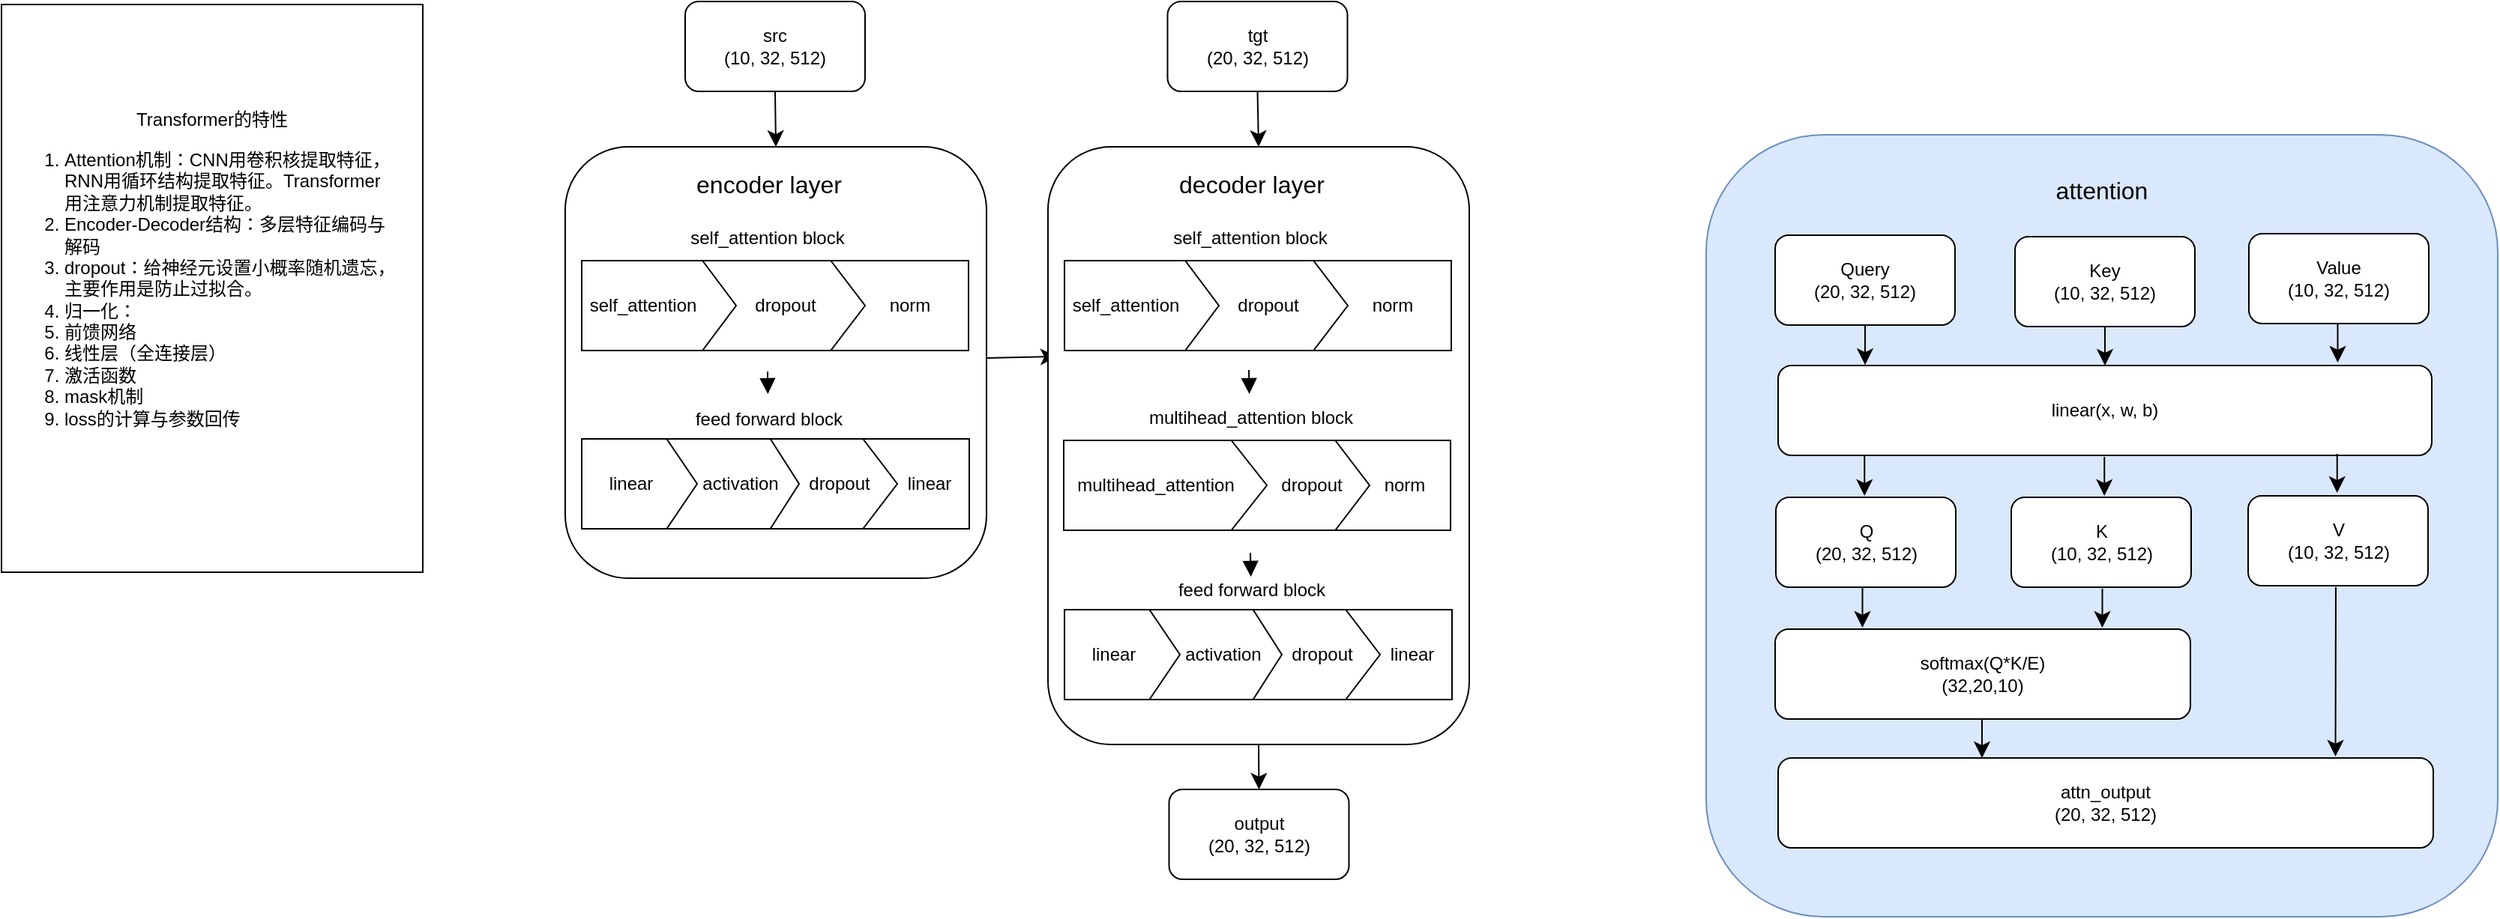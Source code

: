 <mxfile version="24.7.10">
  <diagram name="第 1 页" id="qHCgXSYTzzumiglc0Adv">
    <mxGraphModel dx="1558" dy="536" grid="0" gridSize="10" guides="1" tooltips="1" connect="1" arrows="1" fold="1" page="0" pageScale="1" pageWidth="827" pageHeight="1169" math="0" shadow="0">
      <root>
        <mxCell id="0" />
        <mxCell id="1" parent="0" />
        <mxCell id="DD-taFXnz9ZpeqrUZeBg-1" value="src&lt;div&gt;(10, 32, 512)&lt;/div&gt;" style="rounded=1;whiteSpace=wrap;html=1;" parent="1" vertex="1">
          <mxGeometry x="-48" y="37" width="120" height="60" as="geometry" />
        </mxCell>
        <mxCell id="DD-taFXnz9ZpeqrUZeBg-2" value="&lt;div&gt;output&lt;br&gt;(20, 32, 512)&lt;/div&gt;" style="rounded=1;whiteSpace=wrap;html=1;" parent="1" vertex="1">
          <mxGeometry x="274.75" y="563" width="120" height="60" as="geometry" />
        </mxCell>
        <mxCell id="vtAY9cTU2vYuFBfP6n2g-100" value="" style="edgeStyle=none;curved=1;rounded=0;orthogonalLoop=1;jettySize=auto;html=1;fontSize=12;startSize=8;endSize=8;" parent="1" source="vtAY9cTU2vYuFBfP6n2g-21" edge="1">
          <mxGeometry relative="1" as="geometry">
            <mxPoint x="200" y="274" as="targetPoint" />
          </mxGeometry>
        </mxCell>
        <mxCell id="vtAY9cTU2vYuFBfP6n2g-21" value="" style="rounded=1;whiteSpace=wrap;html=1;" parent="1" vertex="1">
          <mxGeometry x="-128" y="134" width="281" height="288" as="geometry" />
        </mxCell>
        <mxCell id="vtAY9cTU2vYuFBfP6n2g-27" value="&lt;font style=&quot;font-size: 12px;&quot;&gt;self_attention block&lt;/font&gt;" style="text;html=1;align=center;verticalAlign=middle;whiteSpace=wrap;rounded=0;fontSize=16;" parent="1" vertex="1">
          <mxGeometry x="-55" y="178" width="123.5" height="30" as="geometry" />
        </mxCell>
        <mxCell id="vtAY9cTU2vYuFBfP6n2g-35" value="&lt;font style=&quot;font-size: 12px;&quot;&gt;feed forward block&lt;/font&gt;" style="text;html=1;align=center;verticalAlign=middle;whiteSpace=wrap;rounded=0;fontSize=16;" parent="1" vertex="1">
          <mxGeometry x="-54.25" y="299" width="123.5" height="30" as="geometry" />
        </mxCell>
        <mxCell id="vtAY9cTU2vYuFBfP6n2g-36" value="encoder layer" style="text;html=1;align=center;verticalAlign=middle;whiteSpace=wrap;rounded=0;fontSize=16;" parent="1" vertex="1">
          <mxGeometry x="-52.25" y="144" width="120.25" height="30" as="geometry" />
        </mxCell>
        <mxCell id="vtAY9cTU2vYuFBfP6n2g-44" value="" style="rounded=0;whiteSpace=wrap;html=1;" parent="1" vertex="1">
          <mxGeometry x="21" y="210" width="120" height="60" as="geometry" />
        </mxCell>
        <mxCell id="vtAY9cTU2vYuFBfP6n2g-45" value="" style="verticalLabelPosition=bottom;verticalAlign=top;html=1;shape=offPageConnector;rounded=0;size=0.211;direction=north;" parent="1" vertex="1">
          <mxGeometry x="-36.5" y="210" width="108.5" height="60" as="geometry" />
        </mxCell>
        <mxCell id="vtAY9cTU2vYuFBfP6n2g-47" value="" style="verticalLabelPosition=bottom;verticalAlign=top;html=1;shape=offPageConnector;rounded=0;size=0.218;direction=north;" parent="1" vertex="1">
          <mxGeometry x="-117" y="210" width="103" height="60" as="geometry" />
        </mxCell>
        <mxCell id="vtAY9cTU2vYuFBfP6n2g-48" value="&lt;font style=&quot;font-size: 12px;&quot;&gt;self_attention&lt;/font&gt;" style="text;html=1;align=center;verticalAlign=middle;whiteSpace=wrap;rounded=0;fontSize=16;" parent="1" vertex="1">
          <mxGeometry x="-106" y="223" width="60" height="30" as="geometry" />
        </mxCell>
        <mxCell id="vtAY9cTU2vYuFBfP6n2g-49" value="&lt;font style=&quot;font-size: 12px;&quot;&gt;dropout&lt;/font&gt;" style="text;html=1;align=center;verticalAlign=middle;whiteSpace=wrap;rounded=0;fontSize=16;" parent="1" vertex="1">
          <mxGeometry x="-11" y="223" width="60" height="30" as="geometry" />
        </mxCell>
        <mxCell id="vtAY9cTU2vYuFBfP6n2g-50" value="&lt;font style=&quot;font-size: 12px;&quot;&gt;norm&lt;/font&gt;" style="text;html=1;align=center;verticalAlign=middle;whiteSpace=wrap;rounded=0;fontSize=16;" parent="1" vertex="1">
          <mxGeometry x="72" y="223" width="60" height="30" as="geometry" />
        </mxCell>
        <mxCell id="vtAY9cTU2vYuFBfP6n2g-51" value="" style="rounded=0;whiteSpace=wrap;html=1;" parent="1" vertex="1">
          <mxGeometry x="21.5" y="329" width="120" height="60" as="geometry" />
        </mxCell>
        <mxCell id="vtAY9cTU2vYuFBfP6n2g-52" value="" style="verticalLabelPosition=bottom;verticalAlign=top;html=1;shape=offPageConnector;rounded=0;size=0.211;direction=north;" parent="1" vertex="1">
          <mxGeometry x="-15" y="329" width="108.5" height="60" as="geometry" />
        </mxCell>
        <mxCell id="vtAY9cTU2vYuFBfP6n2g-53" value="" style="verticalLabelPosition=bottom;verticalAlign=top;html=1;shape=offPageConnector;rounded=0;size=0.218;direction=north;" parent="1" vertex="1">
          <mxGeometry x="-60" y="329" width="88" height="60" as="geometry" />
        </mxCell>
        <mxCell id="vtAY9cTU2vYuFBfP6n2g-54" value="&lt;font style=&quot;font-size: 12px;&quot;&gt;activation&lt;/font&gt;" style="text;html=1;align=center;verticalAlign=middle;whiteSpace=wrap;rounded=0;fontSize=16;" parent="1" vertex="1">
          <mxGeometry x="-41" y="341.5" width="60" height="30" as="geometry" />
        </mxCell>
        <mxCell id="vtAY9cTU2vYuFBfP6n2g-55" value="&lt;font style=&quot;font-size: 12px;&quot;&gt;dropout&lt;/font&gt;" style="text;html=1;align=center;verticalAlign=middle;whiteSpace=wrap;rounded=0;fontSize=16;" parent="1" vertex="1">
          <mxGeometry x="24.5" y="342" width="60" height="30" as="geometry" />
        </mxCell>
        <mxCell id="vtAY9cTU2vYuFBfP6n2g-56" value="&lt;font style=&quot;font-size: 12px;&quot;&gt;linear&lt;/font&gt;" style="text;html=1;align=center;verticalAlign=middle;whiteSpace=wrap;rounded=0;fontSize=16;" parent="1" vertex="1">
          <mxGeometry x="89" y="343" width="51.5" height="27" as="geometry" />
        </mxCell>
        <mxCell id="vtAY9cTU2vYuFBfP6n2g-57" value="" style="verticalLabelPosition=bottom;verticalAlign=top;html=1;shape=offPageConnector;rounded=0;size=0.264;direction=north;" parent="1" vertex="1">
          <mxGeometry x="-117" y="329" width="77" height="60" as="geometry" />
        </mxCell>
        <mxCell id="vtAY9cTU2vYuFBfP6n2g-58" value="&lt;font style=&quot;font-size: 12px;&quot;&gt;linear&lt;/font&gt;" style="text;html=1;align=center;verticalAlign=middle;whiteSpace=wrap;rounded=0;fontSize=16;" parent="1" vertex="1">
          <mxGeometry x="-114" y="342" width="60" height="30" as="geometry" />
        </mxCell>
        <mxCell id="vtAY9cTU2vYuFBfP6n2g-61" value="" style="endArrow=block;html=1;rounded=0;fontSize=12;startSize=8;endSize=8;curved=1;endFill=1;" parent="1" target="vtAY9cTU2vYuFBfP6n2g-35" edge="1">
          <mxGeometry width="50" height="50" relative="1" as="geometry">
            <mxPoint x="7" y="284" as="sourcePoint" />
            <mxPoint x="57" y="234" as="targetPoint" />
            <Array as="points">
              <mxPoint x="7" y="291" />
            </Array>
          </mxGeometry>
        </mxCell>
        <mxCell id="vtAY9cTU2vYuFBfP6n2g-62" value="" style="rounded=1;whiteSpace=wrap;html=1;" parent="1" vertex="1">
          <mxGeometry x="194" y="134" width="281" height="399" as="geometry" />
        </mxCell>
        <mxCell id="vtAY9cTU2vYuFBfP6n2g-63" value="&lt;font style=&quot;font-size: 12px;&quot;&gt;self_attention block&lt;/font&gt;" style="text;html=1;align=center;verticalAlign=middle;whiteSpace=wrap;rounded=0;fontSize=16;" parent="1" vertex="1">
          <mxGeometry x="267" y="178" width="123.5" height="30" as="geometry" />
        </mxCell>
        <mxCell id="vtAY9cTU2vYuFBfP6n2g-64" value="&lt;font style=&quot;font-size: 12px;&quot;&gt;feed forward block&lt;/font&gt;" style="text;html=1;align=center;verticalAlign=middle;whiteSpace=wrap;rounded=0;fontSize=16;" parent="1" vertex="1">
          <mxGeometry x="268" y="413" width="123.5" height="30" as="geometry" />
        </mxCell>
        <mxCell id="vtAY9cTU2vYuFBfP6n2g-65" value="decoder layer" style="text;html=1;align=center;verticalAlign=middle;whiteSpace=wrap;rounded=0;fontSize=16;" parent="1" vertex="1">
          <mxGeometry x="269.75" y="144" width="120.25" height="30" as="geometry" />
        </mxCell>
        <mxCell id="vtAY9cTU2vYuFBfP6n2g-66" value="" style="rounded=0;whiteSpace=wrap;html=1;" parent="1" vertex="1">
          <mxGeometry x="343" y="210" width="120" height="60" as="geometry" />
        </mxCell>
        <mxCell id="vtAY9cTU2vYuFBfP6n2g-67" value="" style="verticalLabelPosition=bottom;verticalAlign=top;html=1;shape=offPageConnector;rounded=0;size=0.211;direction=north;" parent="1" vertex="1">
          <mxGeometry x="285.5" y="210" width="108.5" height="60" as="geometry" />
        </mxCell>
        <mxCell id="vtAY9cTU2vYuFBfP6n2g-68" value="" style="verticalLabelPosition=bottom;verticalAlign=top;html=1;shape=offPageConnector;rounded=0;size=0.218;direction=north;" parent="1" vertex="1">
          <mxGeometry x="205" y="210" width="103" height="60" as="geometry" />
        </mxCell>
        <mxCell id="vtAY9cTU2vYuFBfP6n2g-69" value="&lt;font style=&quot;font-size: 12px;&quot;&gt;self_attention&lt;/font&gt;" style="text;html=1;align=center;verticalAlign=middle;whiteSpace=wrap;rounded=0;fontSize=16;" parent="1" vertex="1">
          <mxGeometry x="216" y="223" width="60" height="30" as="geometry" />
        </mxCell>
        <mxCell id="vtAY9cTU2vYuFBfP6n2g-70" value="&lt;font style=&quot;font-size: 12px;&quot;&gt;dropout&lt;/font&gt;" style="text;html=1;align=center;verticalAlign=middle;whiteSpace=wrap;rounded=0;fontSize=16;" parent="1" vertex="1">
          <mxGeometry x="311" y="223" width="60" height="30" as="geometry" />
        </mxCell>
        <mxCell id="vtAY9cTU2vYuFBfP6n2g-71" value="&lt;font style=&quot;font-size: 12px;&quot;&gt;norm&lt;/font&gt;" style="text;html=1;align=center;verticalAlign=middle;whiteSpace=wrap;rounded=0;fontSize=16;" parent="1" vertex="1">
          <mxGeometry x="394" y="223" width="60" height="30" as="geometry" />
        </mxCell>
        <mxCell id="vtAY9cTU2vYuFBfP6n2g-72" value="" style="rounded=0;whiteSpace=wrap;html=1;" parent="1" vertex="1">
          <mxGeometry x="343.5" y="443" width="120" height="60" as="geometry" />
        </mxCell>
        <mxCell id="vtAY9cTU2vYuFBfP6n2g-73" value="" style="verticalLabelPosition=bottom;verticalAlign=top;html=1;shape=offPageConnector;rounded=0;size=0.211;direction=north;" parent="1" vertex="1">
          <mxGeometry x="307" y="443" width="108.5" height="60" as="geometry" />
        </mxCell>
        <mxCell id="vtAY9cTU2vYuFBfP6n2g-74" value="" style="verticalLabelPosition=bottom;verticalAlign=top;html=1;shape=offPageConnector;rounded=0;size=0.218;direction=north;" parent="1" vertex="1">
          <mxGeometry x="262" y="443" width="88" height="60" as="geometry" />
        </mxCell>
        <mxCell id="vtAY9cTU2vYuFBfP6n2g-75" value="&lt;font style=&quot;font-size: 12px;&quot;&gt;activation&lt;/font&gt;" style="text;html=1;align=center;verticalAlign=middle;whiteSpace=wrap;rounded=0;fontSize=16;" parent="1" vertex="1">
          <mxGeometry x="281" y="455.5" width="60" height="30" as="geometry" />
        </mxCell>
        <mxCell id="vtAY9cTU2vYuFBfP6n2g-76" value="&lt;font style=&quot;font-size: 12px;&quot;&gt;dropout&lt;/font&gt;" style="text;html=1;align=center;verticalAlign=middle;whiteSpace=wrap;rounded=0;fontSize=16;" parent="1" vertex="1">
          <mxGeometry x="346.5" y="456" width="60" height="30" as="geometry" />
        </mxCell>
        <mxCell id="vtAY9cTU2vYuFBfP6n2g-77" value="&lt;font style=&quot;font-size: 12px;&quot;&gt;linear&lt;/font&gt;" style="text;html=1;align=center;verticalAlign=middle;whiteSpace=wrap;rounded=0;fontSize=16;" parent="1" vertex="1">
          <mxGeometry x="411" y="457" width="51.5" height="27" as="geometry" />
        </mxCell>
        <mxCell id="vtAY9cTU2vYuFBfP6n2g-78" value="" style="verticalLabelPosition=bottom;verticalAlign=top;html=1;shape=offPageConnector;rounded=0;size=0.264;direction=north;" parent="1" vertex="1">
          <mxGeometry x="205" y="443" width="77" height="60" as="geometry" />
        </mxCell>
        <mxCell id="vtAY9cTU2vYuFBfP6n2g-79" value="&lt;font style=&quot;font-size: 12px;&quot;&gt;linear&lt;/font&gt;" style="text;html=1;align=center;verticalAlign=middle;whiteSpace=wrap;rounded=0;fontSize=16;" parent="1" vertex="1">
          <mxGeometry x="208" y="456" width="60" height="30" as="geometry" />
        </mxCell>
        <mxCell id="vtAY9cTU2vYuFBfP6n2g-80" value="" style="endArrow=block;html=1;rounded=0;fontSize=12;startSize=8;endSize=8;curved=1;endFill=1;" parent="1" edge="1">
          <mxGeometry width="50" height="50" relative="1" as="geometry">
            <mxPoint x="329" y="405" as="sourcePoint" />
            <mxPoint x="329.312" y="421" as="targetPoint" />
            <Array as="points" />
          </mxGeometry>
        </mxCell>
        <mxCell id="vtAY9cTU2vYuFBfP6n2g-88" value="&lt;font style=&quot;font-size: 12px;&quot;&gt;multihead_attention block&lt;/font&gt;" style="text;html=1;align=center;verticalAlign=middle;whiteSpace=wrap;rounded=0;fontSize=16;" parent="1" vertex="1">
          <mxGeometry x="254.5" y="298" width="148.5" height="30" as="geometry" />
        </mxCell>
        <mxCell id="vtAY9cTU2vYuFBfP6n2g-89" value="" style="rounded=0;whiteSpace=wrap;html=1;" parent="1" vertex="1">
          <mxGeometry x="342.5" y="330" width="120" height="60" as="geometry" />
        </mxCell>
        <mxCell id="vtAY9cTU2vYuFBfP6n2g-90" value="" style="verticalLabelPosition=bottom;verticalAlign=top;html=1;shape=offPageConnector;rounded=0;size=0.211;direction=north;" parent="1" vertex="1">
          <mxGeometry x="300" y="330" width="108.5" height="60" as="geometry" />
        </mxCell>
        <mxCell id="vtAY9cTU2vYuFBfP6n2g-91" value="" style="verticalLabelPosition=bottom;verticalAlign=top;html=1;shape=offPageConnector;rounded=0;size=0.175;direction=north;" parent="1" vertex="1">
          <mxGeometry x="204.5" y="330" width="135.5" height="60" as="geometry" />
        </mxCell>
        <mxCell id="vtAY9cTU2vYuFBfP6n2g-92" value="&lt;font style=&quot;font-size: 12px;&quot;&gt;multihead_attention&lt;/font&gt;" style="text;html=1;align=center;verticalAlign=middle;whiteSpace=wrap;rounded=0;fontSize=16;" parent="1" vertex="1">
          <mxGeometry x="235.5" y="343" width="60" height="30" as="geometry" />
        </mxCell>
        <mxCell id="vtAY9cTU2vYuFBfP6n2g-93" value="&lt;font style=&quot;font-size: 12px;&quot;&gt;dropout&lt;/font&gt;" style="text;html=1;align=center;verticalAlign=middle;whiteSpace=wrap;rounded=0;fontSize=16;" parent="1" vertex="1">
          <mxGeometry x="339.5" y="343" width="60" height="30" as="geometry" />
        </mxCell>
        <mxCell id="vtAY9cTU2vYuFBfP6n2g-94" value="&lt;font style=&quot;font-size: 12px;&quot;&gt;norm&lt;/font&gt;" style="text;html=1;align=center;verticalAlign=middle;whiteSpace=wrap;rounded=0;fontSize=16;" parent="1" vertex="1">
          <mxGeometry x="401.5" y="343" width="60" height="30" as="geometry" />
        </mxCell>
        <mxCell id="vtAY9cTU2vYuFBfP6n2g-98" value="" style="endArrow=block;html=1;rounded=0;fontSize=12;startSize=8;endSize=8;curved=1;endFill=1;" parent="1" edge="1">
          <mxGeometry width="50" height="50" relative="1" as="geometry">
            <mxPoint x="328" y="283" as="sourcePoint" />
            <mxPoint x="328.312" y="299" as="targetPoint" />
            <Array as="points" />
          </mxGeometry>
        </mxCell>
        <mxCell id="vtAY9cTU2vYuFBfP6n2g-99" value="" style="endArrow=classic;html=1;rounded=0;fontSize=12;startSize=8;endSize=8;curved=1;exitX=0.5;exitY=1;exitDx=0;exitDy=0;entryX=0.5;entryY=0;entryDx=0;entryDy=0;" parent="1" source="DD-taFXnz9ZpeqrUZeBg-1" target="vtAY9cTU2vYuFBfP6n2g-21" edge="1">
          <mxGeometry width="50" height="50" relative="1" as="geometry">
            <mxPoint x="-25" y="228" as="sourcePoint" />
            <mxPoint x="25" y="178" as="targetPoint" />
          </mxGeometry>
        </mxCell>
        <mxCell id="vtAY9cTU2vYuFBfP6n2g-101" value="" style="endArrow=classic;html=1;rounded=0;fontSize=12;startSize=8;endSize=8;curved=1;exitX=0.5;exitY=1;exitDx=0;exitDy=0;entryX=0.5;entryY=0;entryDx=0;entryDy=0;" parent="1" source="vtAY9cTU2vYuFBfP6n2g-62" target="DD-taFXnz9ZpeqrUZeBg-2" edge="1">
          <mxGeometry width="50" height="50" relative="1" as="geometry">
            <mxPoint x="201" y="562" as="sourcePoint" />
            <mxPoint x="251" y="512" as="targetPoint" />
          </mxGeometry>
        </mxCell>
        <mxCell id="vtAY9cTU2vYuFBfP6n2g-104" value="" style="rounded=1;whiteSpace=wrap;html=1;fillColor=#dae8fc;strokeColor=#6c8ebf;" parent="1" vertex="1">
          <mxGeometry x="633" y="126" width="528" height="522" as="geometry" />
        </mxCell>
        <mxCell id="vtAY9cTU2vYuFBfP6n2g-105" value="Query&lt;br&gt;(20, 32, 512)" style="rounded=1;whiteSpace=wrap;html=1;" parent="1" vertex="1">
          <mxGeometry x="679" y="193" width="120" height="60" as="geometry" />
        </mxCell>
        <mxCell id="vtAY9cTU2vYuFBfP6n2g-106" value="Key&lt;br&gt;(10, 32, 512)" style="rounded=1;whiteSpace=wrap;html=1;" parent="1" vertex="1">
          <mxGeometry x="839" y="194" width="120" height="60" as="geometry" />
        </mxCell>
        <mxCell id="vtAY9cTU2vYuFBfP6n2g-107" value="Value&lt;br&gt;(10, 32, 512)" style="rounded=1;whiteSpace=wrap;html=1;" parent="1" vertex="1">
          <mxGeometry x="995" y="192" width="120" height="60" as="geometry" />
        </mxCell>
        <mxCell id="vtAY9cTU2vYuFBfP6n2g-108" value="linear(x, w, b)" style="rounded=1;whiteSpace=wrap;html=1;" parent="1" vertex="1">
          <mxGeometry x="681" y="280" width="436" height="60" as="geometry" />
        </mxCell>
        <mxCell id="vtAY9cTU2vYuFBfP6n2g-110" value="Q&lt;br&gt;(20, 32, 512)" style="rounded=1;whiteSpace=wrap;html=1;" parent="1" vertex="1">
          <mxGeometry x="679.5" y="368" width="120" height="60" as="geometry" />
        </mxCell>
        <mxCell id="vtAY9cTU2vYuFBfP6n2g-111" value="K&lt;br&gt;(10, 32, 512)" style="rounded=1;whiteSpace=wrap;html=1;" parent="1" vertex="1">
          <mxGeometry x="836.5" y="368" width="120" height="60" as="geometry" />
        </mxCell>
        <mxCell id="vtAY9cTU2vYuFBfP6n2g-112" value="V&lt;br&gt;(10, 32, 512)" style="rounded=1;whiteSpace=wrap;html=1;" parent="1" vertex="1">
          <mxGeometry x="994.5" y="367" width="120" height="60" as="geometry" />
        </mxCell>
        <mxCell id="vtAY9cTU2vYuFBfP6n2g-113" value="" style="endArrow=classic;html=1;rounded=0;fontSize=12;startSize=8;endSize=8;curved=1;entryX=0.133;entryY=-0.007;entryDx=0;entryDy=0;exitX=0.5;exitY=1;exitDx=0;exitDy=0;entryPerimeter=0;" parent="1" source="vtAY9cTU2vYuFBfP6n2g-105" target="vtAY9cTU2vYuFBfP6n2g-108" edge="1">
          <mxGeometry width="50" height="50" relative="1" as="geometry">
            <mxPoint x="883" y="339" as="sourcePoint" />
            <mxPoint x="933" y="289" as="targetPoint" />
          </mxGeometry>
        </mxCell>
        <mxCell id="vtAY9cTU2vYuFBfP6n2g-115" value="" style="endArrow=classic;html=1;rounded=0;fontSize=12;startSize=8;endSize=8;curved=1;entryX=0.5;entryY=0;entryDx=0;entryDy=0;exitX=0.5;exitY=1;exitDx=0;exitDy=0;" parent="1" source="vtAY9cTU2vYuFBfP6n2g-106" target="vtAY9cTU2vYuFBfP6n2g-108" edge="1">
          <mxGeometry width="50" height="50" relative="1" as="geometry">
            <mxPoint x="883" y="339" as="sourcePoint" />
            <mxPoint x="933" y="289" as="targetPoint" />
          </mxGeometry>
        </mxCell>
        <mxCell id="vtAY9cTU2vYuFBfP6n2g-117" value="" style="endArrow=classic;html=1;rounded=0;fontSize=12;startSize=8;endSize=8;curved=1;entryX=0.5;entryY=0;entryDx=0;entryDy=0;exitX=0.5;exitY=1;exitDx=0;exitDy=0;" parent="1" edge="1">
          <mxGeometry width="50" height="50" relative="1" as="geometry">
            <mxPoint x="1054.25" y="252" as="sourcePoint" />
            <mxPoint x="1054.25" y="278" as="targetPoint" />
          </mxGeometry>
        </mxCell>
        <mxCell id="vtAY9cTU2vYuFBfP6n2g-118" value="" style="endArrow=classic;html=1;rounded=0;fontSize=12;startSize=8;endSize=8;curved=1;entryX=0.133;entryY=-0.007;entryDx=0;entryDy=0;exitX=0.5;exitY=1;exitDx=0;exitDy=0;entryPerimeter=0;" parent="1" edge="1">
          <mxGeometry width="50" height="50" relative="1" as="geometry">
            <mxPoint x="738.63" y="340" as="sourcePoint" />
            <mxPoint x="738.63" y="367" as="targetPoint" />
          </mxGeometry>
        </mxCell>
        <mxCell id="vtAY9cTU2vYuFBfP6n2g-119" value="" style="endArrow=classic;html=1;rounded=0;fontSize=12;startSize=8;endSize=8;curved=1;entryX=0.5;entryY=0;entryDx=0;entryDy=0;exitX=0.5;exitY=1;exitDx=0;exitDy=0;" parent="1" edge="1">
          <mxGeometry width="50" height="50" relative="1" as="geometry">
            <mxPoint x="898.63" y="341" as="sourcePoint" />
            <mxPoint x="898.63" y="367" as="targetPoint" />
          </mxGeometry>
        </mxCell>
        <mxCell id="vtAY9cTU2vYuFBfP6n2g-120" value="" style="endArrow=classic;html=1;rounded=0;fontSize=12;startSize=8;endSize=8;curved=1;entryX=0.5;entryY=0;entryDx=0;entryDy=0;exitX=0.5;exitY=1;exitDx=0;exitDy=0;" parent="1" edge="1">
          <mxGeometry width="50" height="50" relative="1" as="geometry">
            <mxPoint x="1053.88" y="339" as="sourcePoint" />
            <mxPoint x="1053.88" y="365" as="targetPoint" />
          </mxGeometry>
        </mxCell>
        <mxCell id="vtAY9cTU2vYuFBfP6n2g-121" value="softmax(Q*K/E)&lt;br&gt;(32,20,10)" style="rounded=1;whiteSpace=wrap;html=1;" parent="1" vertex="1">
          <mxGeometry x="679" y="456" width="277" height="60" as="geometry" />
        </mxCell>
        <mxCell id="vtAY9cTU2vYuFBfP6n2g-122" value="attn_output&lt;br&gt;(20, 32, 512)" style="rounded=1;whiteSpace=wrap;html=1;" parent="1" vertex="1">
          <mxGeometry x="681" y="542" width="437" height="60" as="geometry" />
        </mxCell>
        <mxCell id="d1-jMlW7qE49IZpCsoyW-3" value="" style="endArrow=classic;html=1;rounded=0;fontSize=12;startSize=8;endSize=8;curved=1;" parent="1" edge="1">
          <mxGeometry width="50" height="50" relative="1" as="geometry">
            <mxPoint x="817" y="516" as="sourcePoint" />
            <mxPoint x="817" y="542" as="targetPoint" />
          </mxGeometry>
        </mxCell>
        <mxCell id="d1-jMlW7qE49IZpCsoyW-5" value="attention" style="text;html=1;align=center;verticalAlign=middle;whiteSpace=wrap;rounded=0;fontSize=16;" parent="1" vertex="1">
          <mxGeometry x="836.88" y="148" width="120.25" height="30" as="geometry" />
        </mxCell>
        <mxCell id="d1-jMlW7qE49IZpCsoyW-9" value="" style="endArrow=classic;html=1;rounded=0;fontSize=12;startSize=8;endSize=8;curved=1;entryX=0.133;entryY=-0.007;entryDx=0;entryDy=0;exitX=0.5;exitY=1;exitDx=0;exitDy=0;entryPerimeter=0;" parent="1" edge="1">
          <mxGeometry width="50" height="50" relative="1" as="geometry">
            <mxPoint x="737.25" y="428" as="sourcePoint" />
            <mxPoint x="737.25" y="455" as="targetPoint" />
          </mxGeometry>
        </mxCell>
        <mxCell id="d1-jMlW7qE49IZpCsoyW-10" value="" style="endArrow=classic;html=1;rounded=0;fontSize=12;startSize=8;endSize=8;curved=1;entryX=0.5;entryY=0;entryDx=0;entryDy=0;exitX=0.5;exitY=1;exitDx=0;exitDy=0;" parent="1" edge="1">
          <mxGeometry width="50" height="50" relative="1" as="geometry">
            <mxPoint x="897.25" y="429" as="sourcePoint" />
            <mxPoint x="897.25" y="455" as="targetPoint" />
          </mxGeometry>
        </mxCell>
        <mxCell id="d1-jMlW7qE49IZpCsoyW-11" value="" style="endArrow=classic;html=1;rounded=0;fontSize=12;startSize=8;endSize=8;curved=1;entryX=0.795;entryY=0.795;entryDx=0;entryDy=0;entryPerimeter=0;" parent="1" target="vtAY9cTU2vYuFBfP6n2g-104" edge="1">
          <mxGeometry width="50" height="50" relative="1" as="geometry">
            <mxPoint x="1053" y="428" as="sourcePoint" />
            <mxPoint x="1103" y="378" as="targetPoint" />
          </mxGeometry>
        </mxCell>
        <mxCell id="3WULmgCB93QxSMf1BTFl-1" value="&lt;div&gt;tgt&lt;br&gt;(20, 32, 512)&lt;/div&gt;" style="rounded=1;whiteSpace=wrap;html=1;" parent="1" vertex="1">
          <mxGeometry x="273.75" y="37" width="120" height="60" as="geometry" />
        </mxCell>
        <mxCell id="3WULmgCB93QxSMf1BTFl-2" value="" style="endArrow=classic;html=1;rounded=0;fontSize=12;startSize=8;endSize=8;curved=1;exitX=0.5;exitY=1;exitDx=0;exitDy=0;entryX=0.5;entryY=0;entryDx=0;entryDy=0;" parent="1" source="3WULmgCB93QxSMf1BTFl-1" target="vtAY9cTU2vYuFBfP6n2g-62" edge="1">
          <mxGeometry width="50" height="50" relative="1" as="geometry">
            <mxPoint x="338.5" y="97" as="sourcePoint" />
            <mxPoint x="339.5" y="134" as="targetPoint" />
          </mxGeometry>
        </mxCell>
        <mxCell id="3WULmgCB93QxSMf1BTFl-5" value="&lt;ol&gt;&lt;li&gt;Attention机制：CNN用卷积核提取特征，RNN用循环结构提取特征。Transformer&lt;br&gt;用注意力机制提取特征。&lt;/li&gt;&lt;li&gt;Encoder-Decoder结构：多层特征编码与&lt;br&gt;解码&lt;/li&gt;&lt;li&gt;dropout：给神经元设置小概率随机遗忘，&lt;br&gt;主要作用是防止过拟合。&lt;/li&gt;&lt;li&gt;归一化：&lt;/li&gt;&lt;li&gt;前馈网络&lt;/li&gt;&lt;li&gt;线性层（全连接层）&lt;/li&gt;&lt;li&gt;激活函数&lt;/li&gt;&lt;li&gt;mask机制&lt;/li&gt;&lt;li&gt;loss的计算与参数回传&lt;/li&gt;&lt;/ol&gt;" style="rounded=0;whiteSpace=wrap;html=1;align=left;" parent="1" vertex="1">
          <mxGeometry x="-504" y="39" width="281" height="379" as="geometry" />
        </mxCell>
        <mxCell id="3WULmgCB93QxSMf1BTFl-6" value="Transformer的特性" style="text;html=1;align=center;verticalAlign=middle;whiteSpace=wrap;rounded=0;" parent="1" vertex="1">
          <mxGeometry x="-421.75" y="101" width="116.5" height="30" as="geometry" />
        </mxCell>
      </root>
    </mxGraphModel>
  </diagram>
</mxfile>
